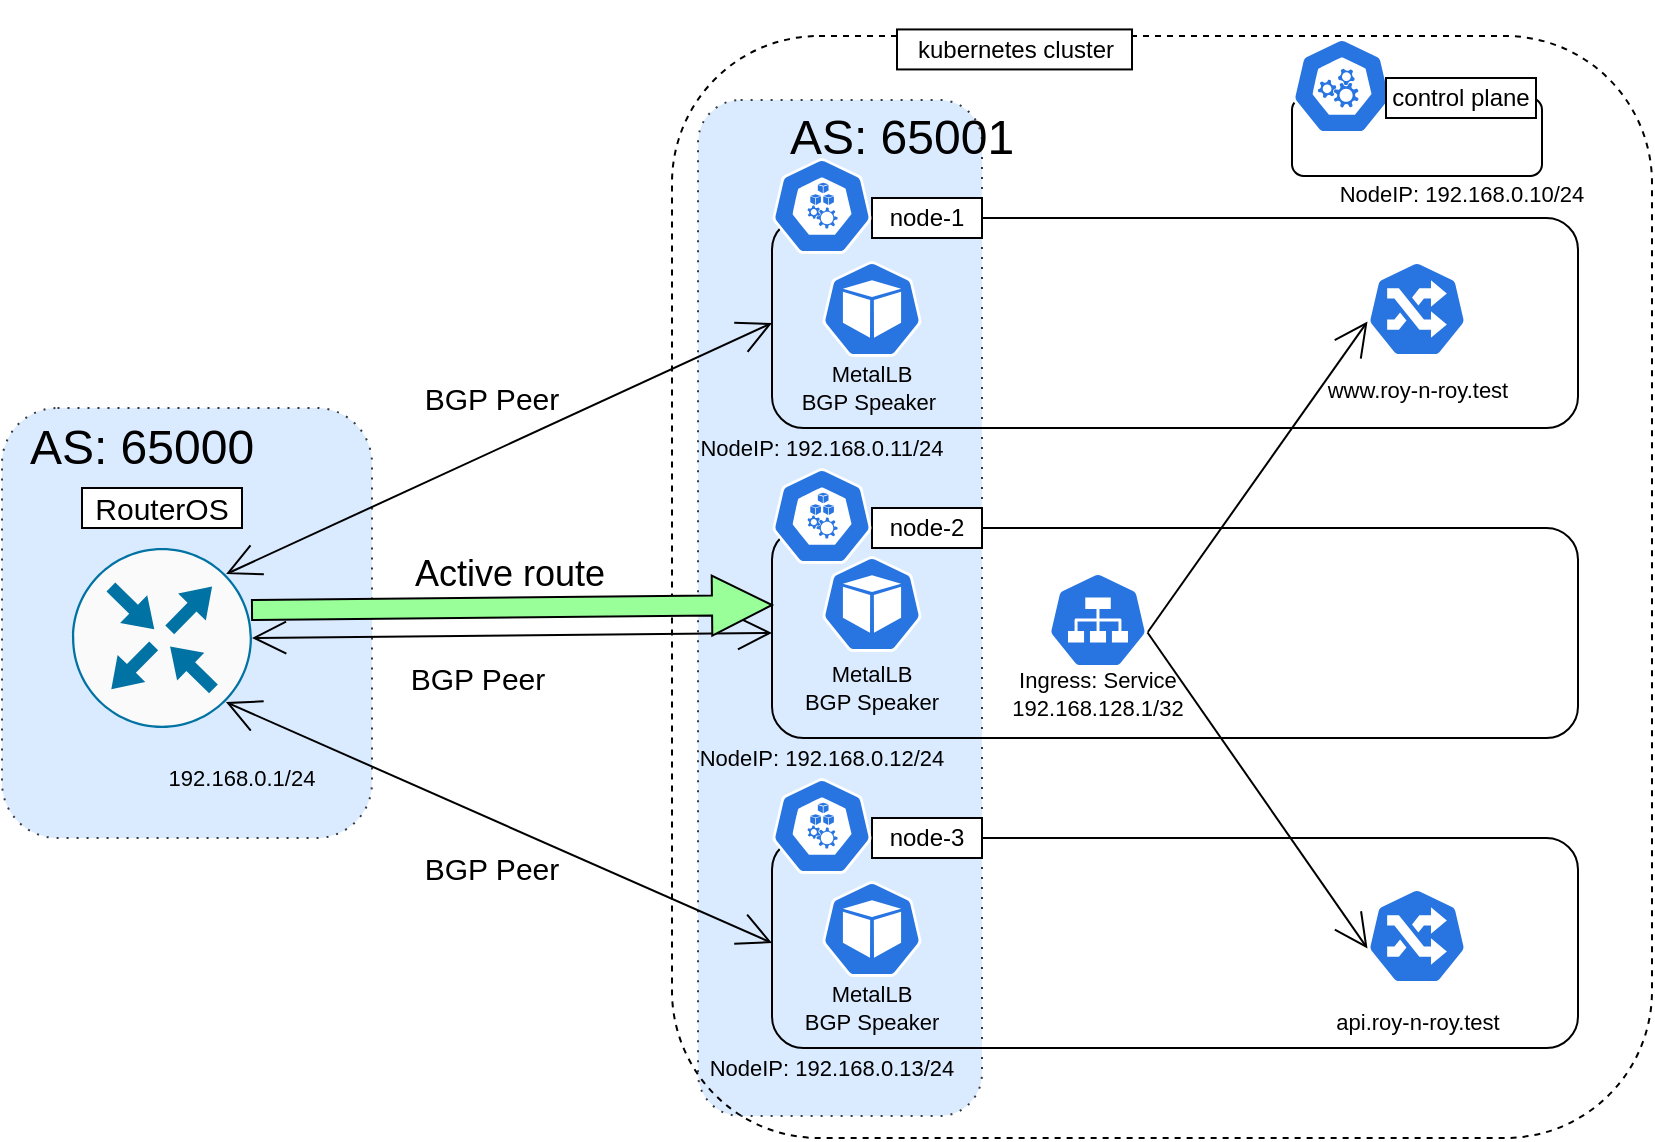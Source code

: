 <mxfile version="13.1.3">
    <diagram id="6hGFLwfOUW9BJ-s0fimq" name="Page-1">
        <mxGraphModel dx="896" dy="396" grid="1" gridSize="10" guides="1" tooltips="1" connect="1" arrows="1" fold="1" page="1" pageScale="1" pageWidth="827" pageHeight="1169" math="0" shadow="0">
            <root>
                <mxCell id="0"/>
                <mxCell id="1" parent="0"/>
                <mxCell id="64" value="" style="rounded=1;whiteSpace=wrap;html=1;strokeColor=#36393d;fillColor=#DBEBFF;fontSize=11;dashed=1;dashPattern=1 4;" parent="1" vertex="1">
                    <mxGeometry x="390" y="72" width="142" height="508" as="geometry"/>
                </mxCell>
                <mxCell id="37" value="" style="rounded=1;whiteSpace=wrap;html=1;fontSize=15;fillColor=none;dashed=1;" parent="1" vertex="1">
                    <mxGeometry x="377" y="40" width="490" height="551" as="geometry"/>
                </mxCell>
                <mxCell id="59" value="" style="rounded=1;whiteSpace=wrap;html=1;strokeColor=#36393d;fillColor=#DBEBFF;fontSize=11;dashed=1;dashPattern=1 4;" parent="1" vertex="1">
                    <mxGeometry x="42" y="226" width="185" height="215" as="geometry"/>
                </mxCell>
                <mxCell id="19" value="" style="rounded=1;whiteSpace=wrap;html=1;fillColor=none;" parent="1" vertex="1">
                    <mxGeometry x="427" y="441" width="403" height="105" as="geometry"/>
                </mxCell>
                <mxCell id="14" value="" style="rounded=1;whiteSpace=wrap;html=1;fillColor=none;" parent="1" vertex="1">
                    <mxGeometry x="427" y="286" width="403" height="105" as="geometry"/>
                </mxCell>
                <mxCell id="10" value="" style="rounded=1;whiteSpace=wrap;html=1;fillColor=none;" parent="1" vertex="1">
                    <mxGeometry x="427" y="131" width="403" height="105" as="geometry"/>
                </mxCell>
                <mxCell id="5" value="" style="rounded=1;whiteSpace=wrap;html=1;fillColor=none;" parent="1" vertex="1">
                    <mxGeometry x="687" y="71" width="125" height="39" as="geometry"/>
                </mxCell>
                <mxCell id="3" value="" style="html=1;dashed=0;whitespace=wrap;fillColor=#2875E2;strokeColor=#ffffff;points=[[0.005,0.63,0],[0.1,0.2,0],[0.9,0.2,0],[0.5,0,0],[0.995,0.63,0],[0.72,0.99,0],[0.5,1,0],[0.28,0.99,0]];shape=mxgraph.kubernetes.icon;prIcon=master" parent="1" vertex="1">
                    <mxGeometry x="687" y="41" width="50" height="48" as="geometry"/>
                </mxCell>
                <mxCell id="9" value="control plane" style="rounded=0;whiteSpace=wrap;html=1;fillColor=#FFFFFF;" parent="1" vertex="1">
                    <mxGeometry x="734" y="61" width="75" height="20" as="geometry"/>
                </mxCell>
                <mxCell id="11" value="node-1" style="rounded=0;whiteSpace=wrap;html=1;fillColor=#FFFFFF;" parent="1" vertex="1">
                    <mxGeometry x="477" y="121" width="55" height="20" as="geometry"/>
                </mxCell>
                <mxCell id="4" value="" style="html=1;dashed=0;whitespace=wrap;fillColor=#2875E2;strokeColor=#ffffff;points=[[0.005,0.63,0],[0.1,0.2,0],[0.9,0.2,0],[0.5,0,0],[0.995,0.63,0],[0.72,0.99,0],[0.5,1,0],[0.28,0.99,0]];shape=mxgraph.kubernetes.icon;prIcon=node" parent="1" vertex="1">
                    <mxGeometry x="427" y="101" width="50" height="48" as="geometry"/>
                </mxCell>
                <mxCell id="12" value="" style="html=1;dashed=0;whitespace=wrap;fillColor=#2875E2;strokeColor=#ffffff;points=[[0.005,0.63,0],[0.1,0.2,0],[0.9,0.2,0],[0.5,0,0],[0.995,0.63,0],[0.72,0.99,0],[0.5,1,0],[0.28,0.99,0]];shape=mxgraph.kubernetes.icon;prIcon=pod" parent="1" vertex="1">
                    <mxGeometry x="452" y="152.5" width="50" height="48" as="geometry"/>
                </mxCell>
                <mxCell id="15" value="" style="html=1;dashed=0;whitespace=wrap;fillColor=#2875E2;strokeColor=#ffffff;points=[[0.005,0.63,0],[0.1,0.2,0],[0.9,0.2,0],[0.5,0,0],[0.995,0.63,0],[0.72,0.99,0],[0.5,1,0],[0.28,0.99,0]];shape=mxgraph.kubernetes.icon;prIcon=ing" parent="1" vertex="1">
                    <mxGeometry x="724.5" y="152.5" width="50" height="48" as="geometry"/>
                </mxCell>
                <mxCell id="16" value="node-2" style="rounded=0;whiteSpace=wrap;html=1;fillColor=#FFFFFF;" parent="1" vertex="1">
                    <mxGeometry x="477" y="276" width="55" height="20" as="geometry"/>
                </mxCell>
                <mxCell id="17" value="" style="html=1;dashed=0;whitespace=wrap;fillColor=#2875E2;strokeColor=#ffffff;points=[[0.005,0.63,0],[0.1,0.2,0],[0.9,0.2,0],[0.5,0,0],[0.995,0.63,0],[0.72,0.99,0],[0.5,1,0],[0.28,0.99,0]];shape=mxgraph.kubernetes.icon;prIcon=node" parent="1" vertex="1">
                    <mxGeometry x="427" y="256" width="50" height="48" as="geometry"/>
                </mxCell>
                <mxCell id="18" value="" style="html=1;dashed=0;whitespace=wrap;fillColor=#2875E2;strokeColor=#ffffff;points=[[0.005,0.63,0],[0.1,0.2,0],[0.9,0.2,0],[0.5,0,0],[0.995,0.63,0],[0.72,0.99,0],[0.5,1,0],[0.28,0.99,0]];shape=mxgraph.kubernetes.icon;prIcon=pod" parent="1" vertex="1">
                    <mxGeometry x="452" y="300" width="50" height="48" as="geometry"/>
                </mxCell>
                <mxCell id="21" value="node-3" style="rounded=0;whiteSpace=wrap;html=1;fillColor=#FFFFFF;" parent="1" vertex="1">
                    <mxGeometry x="477" y="431" width="55" height="20" as="geometry"/>
                </mxCell>
                <mxCell id="22" value="" style="html=1;dashed=0;whitespace=wrap;fillColor=#2875E2;strokeColor=#ffffff;points=[[0.005,0.63,0],[0.1,0.2,0],[0.9,0.2,0],[0.5,0,0],[0.995,0.63,0],[0.72,0.99,0],[0.5,1,0],[0.28,0.99,0]];shape=mxgraph.kubernetes.icon;prIcon=node" parent="1" vertex="1">
                    <mxGeometry x="427" y="411" width="50" height="48" as="geometry"/>
                </mxCell>
                <mxCell id="23" value="" style="html=1;dashed=0;whitespace=wrap;fillColor=#2875E2;strokeColor=#ffffff;points=[[0.005,0.63,0],[0.1,0.2,0],[0.9,0.2,0],[0.5,0,0],[0.995,0.63,0],[0.72,0.99,0],[0.5,1,0],[0.28,0.99,0]];shape=mxgraph.kubernetes.icon;prIcon=pod" parent="1" vertex="1">
                    <mxGeometry x="452" y="462.5" width="50" height="48" as="geometry"/>
                </mxCell>
                <mxCell id="26" style="rounded=0;orthogonalLoop=1;jettySize=auto;html=1;exitX=0.856;exitY=0.145;exitDx=0;exitDy=0;exitPerimeter=0;startArrow=open;startFill=0;endArrow=open;endFill=0;endSize=15;startSize=15;entryX=0;entryY=0.5;entryDx=0;entryDy=0;" parent="1" source="24" target="10" edge="1">
                    <mxGeometry relative="1" as="geometry">
                        <mxPoint x="430" y="184" as="targetPoint"/>
                    </mxGeometry>
                </mxCell>
                <mxCell id="29" style="rounded=0;orthogonalLoop=1;jettySize=auto;html=1;exitX=1;exitY=0.5;exitDx=0;exitDy=0;exitPerimeter=0;entryX=0;entryY=0.5;entryDx=0;entryDy=0;startArrow=open;startFill=0;endArrow=open;endFill=0;endSize=15;startSize=15;" parent="1" source="24" target="14" edge="1">
                    <mxGeometry relative="1" as="geometry"/>
                </mxCell>
                <mxCell id="31" style="rounded=0;orthogonalLoop=1;jettySize=auto;html=1;exitX=0.855;exitY=0.856;exitDx=0;exitDy=0;exitPerimeter=0;entryX=0;entryY=0.5;entryDx=0;entryDy=0;startArrow=open;startFill=0;endArrow=open;endFill=0;endSize=15;startSize=15;" parent="1" source="24" target="19" edge="1">
                    <mxGeometry relative="1" as="geometry">
                        <mxPoint x="387" y="501" as="targetPoint"/>
                    </mxGeometry>
                </mxCell>
                <mxCell id="89" style="edgeStyle=none;shape=arrow;rounded=0;orthogonalLoop=1;jettySize=auto;html=1;exitX=1;exitY=0.5;exitDx=0;exitDy=0;exitPerimeter=0;entryX=0;entryY=0.5;entryDx=0;entryDy=0;fillColor=#99FF99;" edge="1" parent="1">
                    <mxGeometry relative="1" as="geometry">
                        <mxPoint x="167" y="327" as="sourcePoint"/>
                        <mxPoint x="427" y="324.5" as="targetPoint"/>
                    </mxGeometry>
                </mxCell>
                <mxCell id="24" value="" style="points=[[0.5,0,0],[1,0.5,0],[0.5,1,0],[0,0.5,0],[0.145,0.145,0],[0.856,0.145,0],[0.855,0.856,0],[0.145,0.855,0]];verticalLabelPosition=bottom;html=1;verticalAlign=top;aspect=fixed;align=center;pointerEvents=1;shape=mxgraph.cisco19.rect;prIcon=router;fillColor=#FAFAFA;strokeColor=#0072A3;" parent="1" vertex="1">
                    <mxGeometry x="77" y="296" width="90" height="90" as="geometry"/>
                </mxCell>
                <mxCell id="33" value="&lt;font style=&quot;font-size: 18px&quot;&gt;Active route&lt;/font&gt;" style="text;html=1;strokeColor=none;fillColor=none;align=center;verticalAlign=middle;whiteSpace=wrap;rounded=0;fontSize=15;" parent="1" vertex="1">
                    <mxGeometry x="245" y="299" width="102" height="20" as="geometry"/>
                </mxCell>
                <mxCell id="35" value="BGP Peer" style="text;html=1;strokeColor=none;fillColor=none;align=center;verticalAlign=middle;whiteSpace=wrap;rounded=0;fontSize=15;" parent="1" vertex="1">
                    <mxGeometry x="247" y="446" width="80" height="20" as="geometry"/>
                </mxCell>
                <mxCell id="36" value="BGP Peer" style="text;html=1;strokeColor=none;fillColor=none;align=center;verticalAlign=middle;whiteSpace=wrap;rounded=0;fontSize=15;" parent="1" vertex="1">
                    <mxGeometry x="247" y="210.5" width="80" height="20" as="geometry"/>
                </mxCell>
                <mxCell id="38" value="" style="shape=image;imageAspect=0;aspect=fixed;verticalLabelPosition=bottom;verticalAlign=top;dashed=1;fillColor=none;fontSize=15;image=https://raw.githubusercontent.com/kubernetes/kubernetes/master/logo/logo.svg;" parent="1" vertex="1">
                    <mxGeometry x="427" y="22.44" width="50" height="48.56" as="geometry"/>
                </mxCell>
                <mxCell id="39" value="kubernetes cluster" style="rounded=0;whiteSpace=wrap;html=1;fillColor=#FFFFFF;" parent="1" vertex="1">
                    <mxGeometry x="489.5" y="36.72" width="117.5" height="20" as="geometry"/>
                </mxCell>
                <mxCell id="41" value="RouterOS" style="text;html=1;strokeColor=#000000;fillColor=#ffffff;align=center;verticalAlign=middle;whiteSpace=wrap;rounded=0;fontSize=15;" parent="1" vertex="1">
                    <mxGeometry x="82" y="266" width="80" height="20" as="geometry"/>
                </mxCell>
                <mxCell id="42" value="192.168.0.1/24" style="text;html=1;strokeColor=none;fillColor=none;align=center;verticalAlign=middle;whiteSpace=wrap;rounded=0;fontSize=11;" parent="1" vertex="1">
                    <mxGeometry x="127" y="401" width="70" height="20" as="geometry"/>
                </mxCell>
                <mxCell id="46" value="www.roy-n-roy.test" style="text;html=1;strokeColor=none;fillColor=none;align=center;verticalAlign=middle;whiteSpace=wrap;rounded=0;fontSize=11;" parent="1" vertex="1">
                    <mxGeometry x="699.5" y="209" width="100" height="15" as="geometry"/>
                </mxCell>
                <mxCell id="51" value="NodeIP: 192.168.0.12/24" style="text;html=1;strokeColor=none;fillColor=none;align=center;verticalAlign=middle;whiteSpace=wrap;rounded=0;fontSize=11;" parent="1" vertex="1">
                    <mxGeometry x="377" y="391" width="150" height="20" as="geometry"/>
                </mxCell>
                <mxCell id="52" value="NodeIP: 192.168.0.13/24" style="text;html=1;strokeColor=none;fillColor=none;align=center;verticalAlign=middle;whiteSpace=wrap;rounded=0;fontSize=11;" parent="1" vertex="1">
                    <mxGeometry x="382" y="546" width="150" height="20" as="geometry"/>
                </mxCell>
                <mxCell id="53" value="NodeIP: 192.168.0.10/24" style="text;html=1;strokeColor=none;fillColor=none;align=center;verticalAlign=middle;whiteSpace=wrap;rounded=0;fontSize=11;" parent="1" vertex="1">
                    <mxGeometry x="696.5" y="108.5" width="150" height="20" as="geometry"/>
                </mxCell>
                <mxCell id="54" value="MetalLB&lt;br&gt;BGP Speaker" style="text;html=1;strokeColor=none;fillColor=none;align=center;verticalAlign=middle;whiteSpace=wrap;rounded=0;fontSize=11;" parent="1" vertex="1">
                    <mxGeometry x="437" y="351" width="80" height="30" as="geometry"/>
                </mxCell>
                <mxCell id="55" value="MetalLB&lt;br&gt;BGP&amp;nbsp;Speaker&amp;nbsp;" style="text;html=1;strokeColor=none;fillColor=none;align=center;verticalAlign=middle;whiteSpace=wrap;rounded=0;fontSize=11;" parent="1" vertex="1">
                    <mxGeometry x="437" y="200.5" width="80" height="30" as="geometry"/>
                </mxCell>
                <mxCell id="56" value="MetalLB&lt;br&gt;BGP&amp;nbsp;Speaker" style="text;html=1;strokeColor=none;fillColor=none;align=center;verticalAlign=middle;whiteSpace=wrap;rounded=0;fontSize=11;" parent="1" vertex="1">
                    <mxGeometry x="437" y="510.5" width="80" height="30" as="geometry"/>
                </mxCell>
                <mxCell id="61" value="AS: 65000" style="text;html=1;strokeColor=none;fillColor=none;align=center;verticalAlign=middle;whiteSpace=wrap;rounded=0;fontSize=24;" parent="1" vertex="1">
                    <mxGeometry x="47" y="226.25" width="130" height="39.5" as="geometry"/>
                </mxCell>
                <mxCell id="62" value="AS: 65001" style="text;html=1;strokeColor=none;fillColor=none;align=center;verticalAlign=middle;whiteSpace=wrap;rounded=0;fontSize=24;" parent="1" vertex="1">
                    <mxGeometry x="427" y="71" width="130" height="39.5" as="geometry"/>
                </mxCell>
                <mxCell id="65" value="NodeIP: 192.168.0.11/24" style="text;html=1;strokeColor=none;fillColor=none;align=center;verticalAlign=middle;whiteSpace=wrap;rounded=0;fontSize=11;" parent="1" vertex="1">
                    <mxGeometry x="377" y="236" width="150" height="20" as="geometry"/>
                </mxCell>
                <mxCell id="66" value="Ingress: Service&lt;br&gt;192.168.128.1/32" style="text;html=1;strokeColor=none;fillColor=none;align=center;verticalAlign=middle;whiteSpace=wrap;rounded=0;fontSize=11;" parent="1" vertex="1">
                    <mxGeometry x="540" y="356" width="100" height="25" as="geometry"/>
                </mxCell>
                <mxCell id="78" value="" style="html=1;dashed=0;whitespace=wrap;fillColor=#2875E2;strokeColor=#ffffff;points=[[0.005,0.63,0],[0.1,0.2,0],[0.9,0.2,0],[0.5,0,0],[0.995,0.63,0],[0.72,0.99,0],[0.5,1,0],[0.28,0.99,0]];shape=mxgraph.kubernetes.icon;prIcon=ing" vertex="1" parent="1">
                    <mxGeometry x="724.5" y="466" width="50" height="48" as="geometry"/>
                </mxCell>
                <mxCell id="79" value="api.roy-n-roy.test" style="text;html=1;strokeColor=none;fillColor=none;align=center;verticalAlign=middle;whiteSpace=wrap;rounded=0;fontSize=11;" vertex="1" parent="1">
                    <mxGeometry x="699.5" y="525.5" width="100" height="15" as="geometry"/>
                </mxCell>
                <mxCell id="80" style="rounded=0;orthogonalLoop=1;jettySize=auto;html=1;exitX=0.995;exitY=0.63;exitDx=0;exitDy=0;exitPerimeter=0;entryX=0.005;entryY=0.63;entryDx=0;entryDy=0;startArrow=none;startFill=0;endArrow=open;endFill=0;endSize=15;startSize=15;entryPerimeter=0;" edge="1" parent="1" source="82" target="15">
                    <mxGeometry relative="1" as="geometry">
                        <mxPoint x="679.75" y="338.24" as="sourcePoint"/>
                        <mxPoint x="645" y="327.6" as="targetPoint"/>
                    </mxGeometry>
                </mxCell>
                <mxCell id="82" value="" style="html=1;dashed=0;whitespace=wrap;fillColor=#2875E2;strokeColor=#ffffff;points=[[0.005,0.63,0],[0.1,0.2,0],[0.9,0.2,0],[0.5,0,0],[0.995,0.63,0],[0.72,0.99,0],[0.5,1,0],[0.28,0.99,0]];shape=mxgraph.kubernetes.icon;prIcon=svc;fontSize=11;" vertex="1" parent="1">
                    <mxGeometry x="565" y="308" width="50" height="48" as="geometry"/>
                </mxCell>
                <mxCell id="85" style="rounded=0;orthogonalLoop=1;jettySize=auto;html=1;exitX=0.995;exitY=0.63;exitDx=0;exitDy=0;exitPerimeter=0;entryX=0.005;entryY=0.63;entryDx=0;entryDy=0;startArrow=none;startFill=0;endArrow=open;endFill=0;endSize=15;startSize=15;entryPerimeter=0;" edge="1" parent="1" source="82" target="78">
                    <mxGeometry relative="1" as="geometry">
                        <mxPoint x="591.75" y="349.74" as="sourcePoint"/>
                        <mxPoint x="730.25" y="302.24" as="targetPoint"/>
                    </mxGeometry>
                </mxCell>
                <mxCell id="90" value="BGP Peer" style="text;html=1;strokeColor=none;fillColor=none;align=center;verticalAlign=middle;whiteSpace=wrap;rounded=0;fontSize=15;" vertex="1" parent="1">
                    <mxGeometry x="240" y="351" width="80" height="20" as="geometry"/>
                </mxCell>
            </root>
        </mxGraphModel>
    </diagram>
</mxfile>
